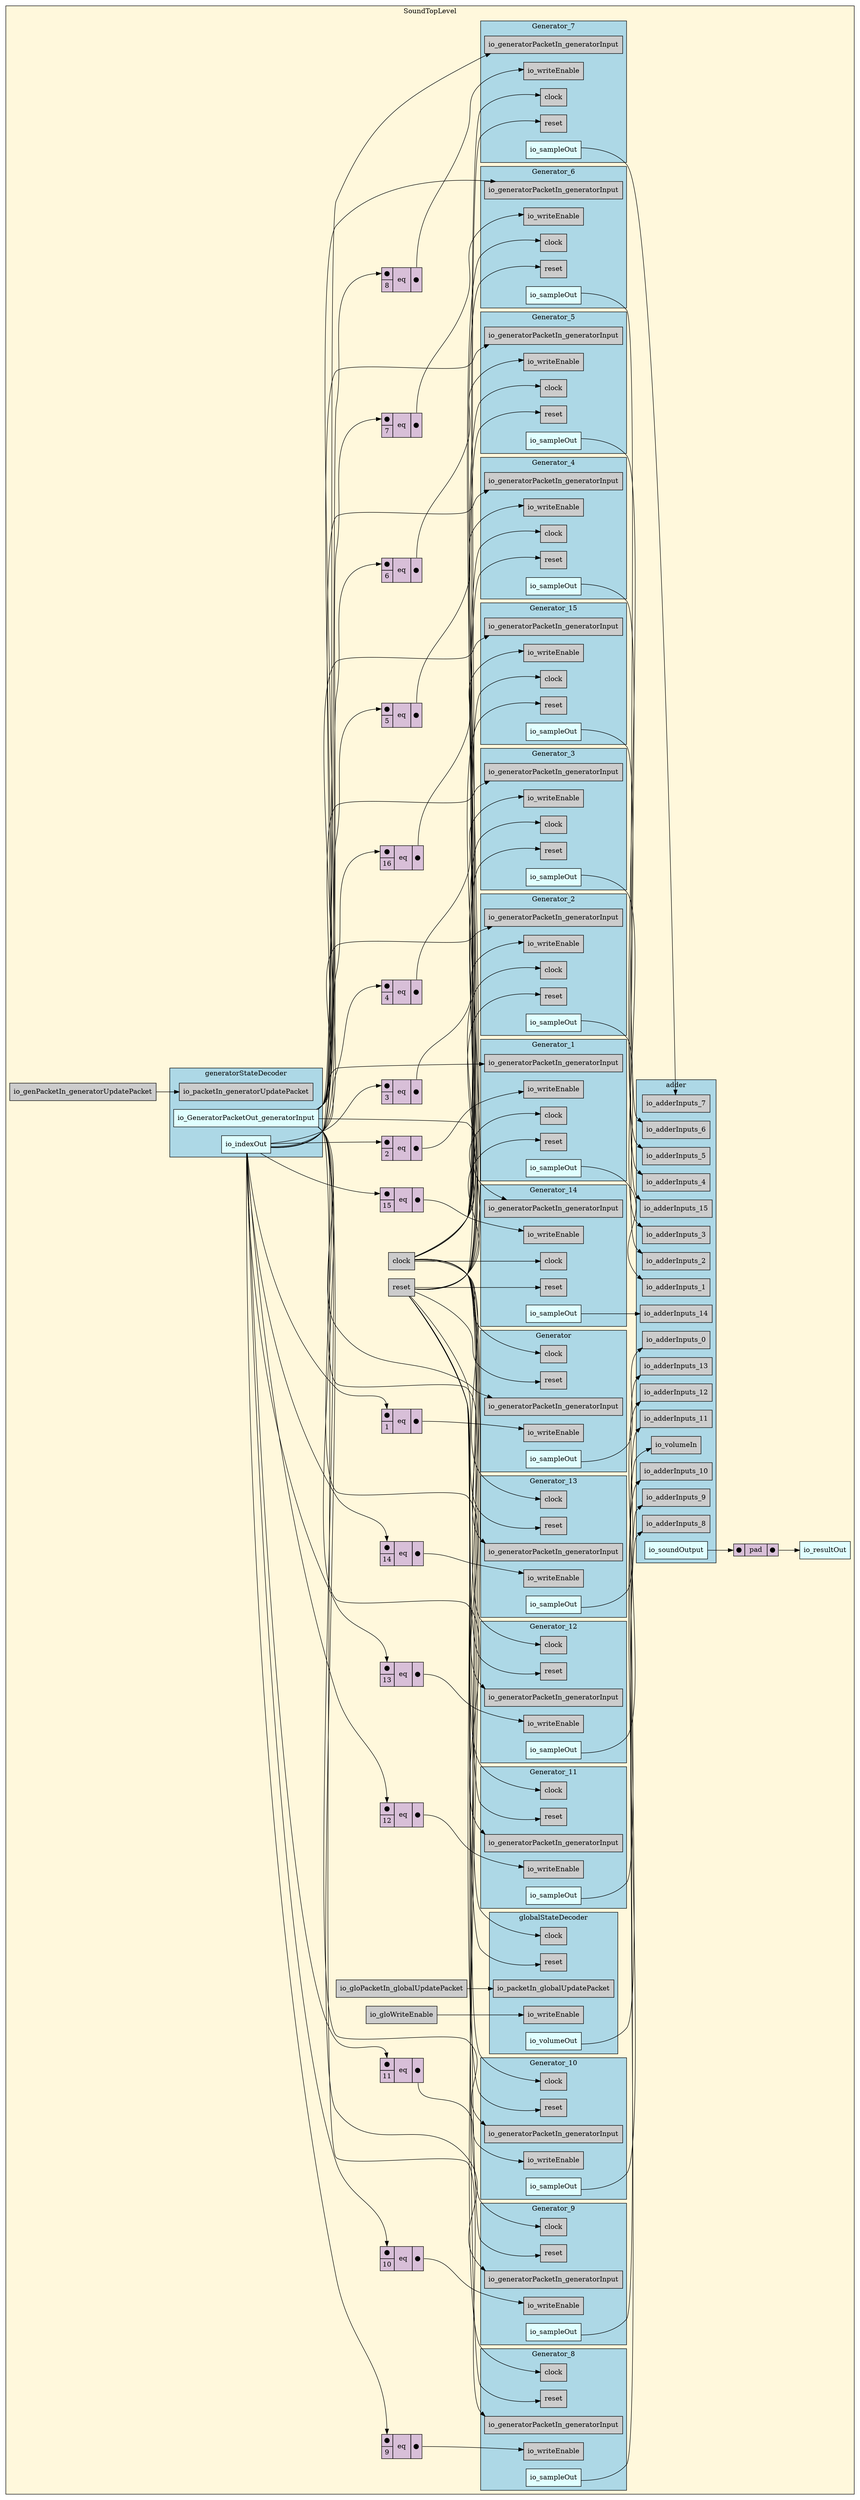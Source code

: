 digraph SoundTopLevel {
stylesheet = "styles.css"
rankdir="LR" 

subgraph cluster_SoundTopLevel {
  label="SoundTopLevel"
  URL=""
  bgcolor="#FFF8DC"
  cluster_SoundTopLevel_clock [shape = "rectangle" style="filled" fillcolor="#CCCCCC" label="clock" rank="0"]
     
cluster_SoundTopLevel_reset [shape = "rectangle" style="filled" fillcolor="#CCCCCC" label="reset" rank="0"]
     
cluster_SoundTopLevel_io_genPacketIn_generatorUpdatePacket [shape = "rectangle" style="filled" fillcolor="#CCCCCC" label="io_genPacketIn_generatorUpdatePacket" rank="0"]
     
cluster_SoundTopLevel_io_gloPacketIn_globalUpdatePacket [shape = "rectangle" style="filled" fillcolor="#CCCCCC" label="io_gloPacketIn_globalUpdatePacket" rank="0"]
     
cluster_SoundTopLevel_io_gloWriteEnable [shape = "rectangle" style="filled" fillcolor="#CCCCCC" label="io_gloWriteEnable" rank="0"]
     
cluster_SoundTopLevel_io_resultOut [shape = "rectangle" style="filled" fillcolor="#E0FFFF" label="io_resultOut" rank="1000"]
     

subgraph cluster_SoundTopLevel_globalStateDecoder {
  label="globalStateDecoder"
  URL="GlobalStateDecoder.dot.svg"
  bgcolor="#ADD8E6"
  cluster_SoundTopLevel_globalStateDecoder_clock [shape = "rectangle" style="filled" fillcolor="#CCCCCC" label="clock" rank="0"]
     
cluster_SoundTopLevel_globalStateDecoder_reset [shape = "rectangle" style="filled" fillcolor="#CCCCCC" label="reset" rank="0"]
     
cluster_SoundTopLevel_globalStateDecoder_io_packetIn_globalUpdatePacket [shape = "rectangle" style="filled" fillcolor="#CCCCCC" label="io_packetIn_globalUpdatePacket" rank="0"]
     
cluster_SoundTopLevel_globalStateDecoder_io_writeEnable [shape = "rectangle" style="filled" fillcolor="#CCCCCC" label="io_writeEnable" rank="0"]
     
cluster_SoundTopLevel_globalStateDecoder_io_volumeOut [shape = "rectangle" style="filled" fillcolor="#E0FFFF" label="io_volumeOut" rank="1000"]
     

  
  
  
}
     

subgraph cluster_SoundTopLevel_generatorStateDecoder {
  label="generatorStateDecoder"
  URL="GeneratorStateDecoder.dot.svg"
  bgcolor="#ADD8E6"
  cluster_SoundTopLevel_generatorStateDecoder_io_packetIn_generatorUpdatePacket [shape = "rectangle" style="filled" fillcolor="#CCCCCC" label="io_packetIn_generatorUpdatePacket" rank="0"]
     
cluster_SoundTopLevel_generatorStateDecoder_io_indexOut [shape = "rectangle" style="filled" fillcolor="#E0FFFF" label="io_indexOut" rank="1000"]
     
cluster_SoundTopLevel_generatorStateDecoder_io_GeneratorPacketOut_generatorInput [shape = "rectangle" style="filled" fillcolor="#E0FFFF" label="io_GeneratorPacketOut_generatorInput" rank="1000"]
     

  
  
  
}
     

subgraph cluster_SoundTopLevel_adder {
  label="adder"
  URL="Adder.dot.svg"
  bgcolor="#ADD8E6"
  cluster_SoundTopLevel_adder_io_adderInputs_0 [shape = "rectangle" style="filled" fillcolor="#CCCCCC" label="io_adderInputs_0" rank="0"]
     
cluster_SoundTopLevel_adder_io_adderInputs_1 [shape = "rectangle" style="filled" fillcolor="#CCCCCC" label="io_adderInputs_1" rank="0"]
     
cluster_SoundTopLevel_adder_io_adderInputs_2 [shape = "rectangle" style="filled" fillcolor="#CCCCCC" label="io_adderInputs_2" rank="0"]
     
cluster_SoundTopLevel_adder_io_adderInputs_3 [shape = "rectangle" style="filled" fillcolor="#CCCCCC" label="io_adderInputs_3" rank="0"]
     
cluster_SoundTopLevel_adder_io_adderInputs_4 [shape = "rectangle" style="filled" fillcolor="#CCCCCC" label="io_adderInputs_4" rank="0"]
     
cluster_SoundTopLevel_adder_io_adderInputs_5 [shape = "rectangle" style="filled" fillcolor="#CCCCCC" label="io_adderInputs_5" rank="0"]
     
cluster_SoundTopLevel_adder_io_adderInputs_6 [shape = "rectangle" style="filled" fillcolor="#CCCCCC" label="io_adderInputs_6" rank="0"]
     
cluster_SoundTopLevel_adder_io_adderInputs_7 [shape = "rectangle" style="filled" fillcolor="#CCCCCC" label="io_adderInputs_7" rank="0"]
     
cluster_SoundTopLevel_adder_io_adderInputs_8 [shape = "rectangle" style="filled" fillcolor="#CCCCCC" label="io_adderInputs_8" rank="0"]
     
cluster_SoundTopLevel_adder_io_adderInputs_9 [shape = "rectangle" style="filled" fillcolor="#CCCCCC" label="io_adderInputs_9" rank="0"]
     
cluster_SoundTopLevel_adder_io_adderInputs_10 [shape = "rectangle" style="filled" fillcolor="#CCCCCC" label="io_adderInputs_10" rank="0"]
     
cluster_SoundTopLevel_adder_io_adderInputs_11 [shape = "rectangle" style="filled" fillcolor="#CCCCCC" label="io_adderInputs_11" rank="0"]
     
cluster_SoundTopLevel_adder_io_adderInputs_12 [shape = "rectangle" style="filled" fillcolor="#CCCCCC" label="io_adderInputs_12" rank="0"]
     
cluster_SoundTopLevel_adder_io_adderInputs_13 [shape = "rectangle" style="filled" fillcolor="#CCCCCC" label="io_adderInputs_13" rank="0"]
     
cluster_SoundTopLevel_adder_io_adderInputs_14 [shape = "rectangle" style="filled" fillcolor="#CCCCCC" label="io_adderInputs_14" rank="0"]
     
cluster_SoundTopLevel_adder_io_adderInputs_15 [shape = "rectangle" style="filled" fillcolor="#CCCCCC" label="io_adderInputs_15" rank="0"]
     
cluster_SoundTopLevel_adder_io_volumeIn [shape = "rectangle" style="filled" fillcolor="#CCCCCC" label="io_volumeIn" rank="0"]
     
cluster_SoundTopLevel_adder_io_soundOutput [shape = "rectangle" style="filled" fillcolor="#E0FFFF" label="io_soundOutput" rank="1000"]
     

  
  
  
}
     

subgraph cluster_SoundTopLevel_Generator {
  label="Generator"
  URL="Generator.dot.svg"
  bgcolor="#ADD8E6"
  cluster_SoundTopLevel_Generator_clock [shape = "rectangle" style="filled" fillcolor="#CCCCCC" label="clock" rank="0"]
     
cluster_SoundTopLevel_Generator_reset [shape = "rectangle" style="filled" fillcolor="#CCCCCC" label="reset" rank="0"]
     
cluster_SoundTopLevel_Generator_io_generatorPacketIn_generatorInput [shape = "rectangle" style="filled" fillcolor="#CCCCCC" label="io_generatorPacketIn_generatorInput" rank="0"]
     
cluster_SoundTopLevel_Generator_io_writeEnable [shape = "rectangle" style="filled" fillcolor="#CCCCCC" label="io_writeEnable" rank="0"]
     
cluster_SoundTopLevel_Generator_io_sampleOut [shape = "rectangle" style="filled" fillcolor="#E0FFFF" label="io_sampleOut" rank="1000"]
     

  
  
  
}
     

subgraph cluster_SoundTopLevel_Generator_1 {
  label="Generator_1"
  URL="Generator.dot.svg"
  bgcolor="#ADD8E6"
  cluster_SoundTopLevel_Generator_1_clock [shape = "rectangle" style="filled" fillcolor="#CCCCCC" label="clock" rank="0"]
     
cluster_SoundTopLevel_Generator_1_reset [shape = "rectangle" style="filled" fillcolor="#CCCCCC" label="reset" rank="0"]
     
cluster_SoundTopLevel_Generator_1_io_generatorPacketIn_generatorInput [shape = "rectangle" style="filled" fillcolor="#CCCCCC" label="io_generatorPacketIn_generatorInput" rank="0"]
     
cluster_SoundTopLevel_Generator_1_io_writeEnable [shape = "rectangle" style="filled" fillcolor="#CCCCCC" label="io_writeEnable" rank="0"]
     
cluster_SoundTopLevel_Generator_1_io_sampleOut [shape = "rectangle" style="filled" fillcolor="#E0FFFF" label="io_sampleOut" rank="1000"]
     

  
  
  
}
     

subgraph cluster_SoundTopLevel_Generator_2 {
  label="Generator_2"
  URL="Generator.dot.svg"
  bgcolor="#ADD8E6"
  cluster_SoundTopLevel_Generator_2_clock [shape = "rectangle" style="filled" fillcolor="#CCCCCC" label="clock" rank="0"]
     
cluster_SoundTopLevel_Generator_2_reset [shape = "rectangle" style="filled" fillcolor="#CCCCCC" label="reset" rank="0"]
     
cluster_SoundTopLevel_Generator_2_io_generatorPacketIn_generatorInput [shape = "rectangle" style="filled" fillcolor="#CCCCCC" label="io_generatorPacketIn_generatorInput" rank="0"]
     
cluster_SoundTopLevel_Generator_2_io_writeEnable [shape = "rectangle" style="filled" fillcolor="#CCCCCC" label="io_writeEnable" rank="0"]
     
cluster_SoundTopLevel_Generator_2_io_sampleOut [shape = "rectangle" style="filled" fillcolor="#E0FFFF" label="io_sampleOut" rank="1000"]
     

  
  
  
}
     

subgraph cluster_SoundTopLevel_Generator_3 {
  label="Generator_3"
  URL="Generator.dot.svg"
  bgcolor="#ADD8E6"
  cluster_SoundTopLevel_Generator_3_clock [shape = "rectangle" style="filled" fillcolor="#CCCCCC" label="clock" rank="0"]
     
cluster_SoundTopLevel_Generator_3_reset [shape = "rectangle" style="filled" fillcolor="#CCCCCC" label="reset" rank="0"]
     
cluster_SoundTopLevel_Generator_3_io_generatorPacketIn_generatorInput [shape = "rectangle" style="filled" fillcolor="#CCCCCC" label="io_generatorPacketIn_generatorInput" rank="0"]
     
cluster_SoundTopLevel_Generator_3_io_writeEnable [shape = "rectangle" style="filled" fillcolor="#CCCCCC" label="io_writeEnable" rank="0"]
     
cluster_SoundTopLevel_Generator_3_io_sampleOut [shape = "rectangle" style="filled" fillcolor="#E0FFFF" label="io_sampleOut" rank="1000"]
     

  
  
  
}
     

subgraph cluster_SoundTopLevel_Generator_4 {
  label="Generator_4"
  URL="Generator.dot.svg"
  bgcolor="#ADD8E6"
  cluster_SoundTopLevel_Generator_4_clock [shape = "rectangle" style="filled" fillcolor="#CCCCCC" label="clock" rank="0"]
     
cluster_SoundTopLevel_Generator_4_reset [shape = "rectangle" style="filled" fillcolor="#CCCCCC" label="reset" rank="0"]
     
cluster_SoundTopLevel_Generator_4_io_generatorPacketIn_generatorInput [shape = "rectangle" style="filled" fillcolor="#CCCCCC" label="io_generatorPacketIn_generatorInput" rank="0"]
     
cluster_SoundTopLevel_Generator_4_io_writeEnable [shape = "rectangle" style="filled" fillcolor="#CCCCCC" label="io_writeEnable" rank="0"]
     
cluster_SoundTopLevel_Generator_4_io_sampleOut [shape = "rectangle" style="filled" fillcolor="#E0FFFF" label="io_sampleOut" rank="1000"]
     

  
  
  
}
     

subgraph cluster_SoundTopLevel_Generator_5 {
  label="Generator_5"
  URL="Generator.dot.svg"
  bgcolor="#ADD8E6"
  cluster_SoundTopLevel_Generator_5_clock [shape = "rectangle" style="filled" fillcolor="#CCCCCC" label="clock" rank="0"]
     
cluster_SoundTopLevel_Generator_5_reset [shape = "rectangle" style="filled" fillcolor="#CCCCCC" label="reset" rank="0"]
     
cluster_SoundTopLevel_Generator_5_io_generatorPacketIn_generatorInput [shape = "rectangle" style="filled" fillcolor="#CCCCCC" label="io_generatorPacketIn_generatorInput" rank="0"]
     
cluster_SoundTopLevel_Generator_5_io_writeEnable [shape = "rectangle" style="filled" fillcolor="#CCCCCC" label="io_writeEnable" rank="0"]
     
cluster_SoundTopLevel_Generator_5_io_sampleOut [shape = "rectangle" style="filled" fillcolor="#E0FFFF" label="io_sampleOut" rank="1000"]
     

  
  
  
}
     

subgraph cluster_SoundTopLevel_Generator_6 {
  label="Generator_6"
  URL="Generator.dot.svg"
  bgcolor="#ADD8E6"
  cluster_SoundTopLevel_Generator_6_clock [shape = "rectangle" style="filled" fillcolor="#CCCCCC" label="clock" rank="0"]
     
cluster_SoundTopLevel_Generator_6_reset [shape = "rectangle" style="filled" fillcolor="#CCCCCC" label="reset" rank="0"]
     
cluster_SoundTopLevel_Generator_6_io_generatorPacketIn_generatorInput [shape = "rectangle" style="filled" fillcolor="#CCCCCC" label="io_generatorPacketIn_generatorInput" rank="0"]
     
cluster_SoundTopLevel_Generator_6_io_writeEnable [shape = "rectangle" style="filled" fillcolor="#CCCCCC" label="io_writeEnable" rank="0"]
     
cluster_SoundTopLevel_Generator_6_io_sampleOut [shape = "rectangle" style="filled" fillcolor="#E0FFFF" label="io_sampleOut" rank="1000"]
     

  
  
  
}
     

subgraph cluster_SoundTopLevel_Generator_7 {
  label="Generator_7"
  URL="Generator.dot.svg"
  bgcolor="#ADD8E6"
  cluster_SoundTopLevel_Generator_7_clock [shape = "rectangle" style="filled" fillcolor="#CCCCCC" label="clock" rank="0"]
     
cluster_SoundTopLevel_Generator_7_reset [shape = "rectangle" style="filled" fillcolor="#CCCCCC" label="reset" rank="0"]
     
cluster_SoundTopLevel_Generator_7_io_generatorPacketIn_generatorInput [shape = "rectangle" style="filled" fillcolor="#CCCCCC" label="io_generatorPacketIn_generatorInput" rank="0"]
     
cluster_SoundTopLevel_Generator_7_io_writeEnable [shape = "rectangle" style="filled" fillcolor="#CCCCCC" label="io_writeEnable" rank="0"]
     
cluster_SoundTopLevel_Generator_7_io_sampleOut [shape = "rectangle" style="filled" fillcolor="#E0FFFF" label="io_sampleOut" rank="1000"]
     

  
  
  
}
     

subgraph cluster_SoundTopLevel_Generator_8 {
  label="Generator_8"
  URL="Generator.dot.svg"
  bgcolor="#ADD8E6"
  cluster_SoundTopLevel_Generator_8_clock [shape = "rectangle" style="filled" fillcolor="#CCCCCC" label="clock" rank="0"]
     
cluster_SoundTopLevel_Generator_8_reset [shape = "rectangle" style="filled" fillcolor="#CCCCCC" label="reset" rank="0"]
     
cluster_SoundTopLevel_Generator_8_io_generatorPacketIn_generatorInput [shape = "rectangle" style="filled" fillcolor="#CCCCCC" label="io_generatorPacketIn_generatorInput" rank="0"]
     
cluster_SoundTopLevel_Generator_8_io_writeEnable [shape = "rectangle" style="filled" fillcolor="#CCCCCC" label="io_writeEnable" rank="0"]
     
cluster_SoundTopLevel_Generator_8_io_sampleOut [shape = "rectangle" style="filled" fillcolor="#E0FFFF" label="io_sampleOut" rank="1000"]
     

  
  
  
}
     

subgraph cluster_SoundTopLevel_Generator_9 {
  label="Generator_9"
  URL="Generator.dot.svg"
  bgcolor="#ADD8E6"
  cluster_SoundTopLevel_Generator_9_clock [shape = "rectangle" style="filled" fillcolor="#CCCCCC" label="clock" rank="0"]
     
cluster_SoundTopLevel_Generator_9_reset [shape = "rectangle" style="filled" fillcolor="#CCCCCC" label="reset" rank="0"]
     
cluster_SoundTopLevel_Generator_9_io_generatorPacketIn_generatorInput [shape = "rectangle" style="filled" fillcolor="#CCCCCC" label="io_generatorPacketIn_generatorInput" rank="0"]
     
cluster_SoundTopLevel_Generator_9_io_writeEnable [shape = "rectangle" style="filled" fillcolor="#CCCCCC" label="io_writeEnable" rank="0"]
     
cluster_SoundTopLevel_Generator_9_io_sampleOut [shape = "rectangle" style="filled" fillcolor="#E0FFFF" label="io_sampleOut" rank="1000"]
     

  
  
  
}
     

subgraph cluster_SoundTopLevel_Generator_10 {
  label="Generator_10"
  URL="Generator.dot.svg"
  bgcolor="#ADD8E6"
  cluster_SoundTopLevel_Generator_10_clock [shape = "rectangle" style="filled" fillcolor="#CCCCCC" label="clock" rank="0"]
     
cluster_SoundTopLevel_Generator_10_reset [shape = "rectangle" style="filled" fillcolor="#CCCCCC" label="reset" rank="0"]
     
cluster_SoundTopLevel_Generator_10_io_generatorPacketIn_generatorInput [shape = "rectangle" style="filled" fillcolor="#CCCCCC" label="io_generatorPacketIn_generatorInput" rank="0"]
     
cluster_SoundTopLevel_Generator_10_io_writeEnable [shape = "rectangle" style="filled" fillcolor="#CCCCCC" label="io_writeEnable" rank="0"]
     
cluster_SoundTopLevel_Generator_10_io_sampleOut [shape = "rectangle" style="filled" fillcolor="#E0FFFF" label="io_sampleOut" rank="1000"]
     

  
  
  
}
     

subgraph cluster_SoundTopLevel_Generator_11 {
  label="Generator_11"
  URL="Generator.dot.svg"
  bgcolor="#ADD8E6"
  cluster_SoundTopLevel_Generator_11_clock [shape = "rectangle" style="filled" fillcolor="#CCCCCC" label="clock" rank="0"]
     
cluster_SoundTopLevel_Generator_11_reset [shape = "rectangle" style="filled" fillcolor="#CCCCCC" label="reset" rank="0"]
     
cluster_SoundTopLevel_Generator_11_io_generatorPacketIn_generatorInput [shape = "rectangle" style="filled" fillcolor="#CCCCCC" label="io_generatorPacketIn_generatorInput" rank="0"]
     
cluster_SoundTopLevel_Generator_11_io_writeEnable [shape = "rectangle" style="filled" fillcolor="#CCCCCC" label="io_writeEnable" rank="0"]
     
cluster_SoundTopLevel_Generator_11_io_sampleOut [shape = "rectangle" style="filled" fillcolor="#E0FFFF" label="io_sampleOut" rank="1000"]
     

  
  
  
}
     

subgraph cluster_SoundTopLevel_Generator_12 {
  label="Generator_12"
  URL="Generator.dot.svg"
  bgcolor="#ADD8E6"
  cluster_SoundTopLevel_Generator_12_clock [shape = "rectangle" style="filled" fillcolor="#CCCCCC" label="clock" rank="0"]
     
cluster_SoundTopLevel_Generator_12_reset [shape = "rectangle" style="filled" fillcolor="#CCCCCC" label="reset" rank="0"]
     
cluster_SoundTopLevel_Generator_12_io_generatorPacketIn_generatorInput [shape = "rectangle" style="filled" fillcolor="#CCCCCC" label="io_generatorPacketIn_generatorInput" rank="0"]
     
cluster_SoundTopLevel_Generator_12_io_writeEnable [shape = "rectangle" style="filled" fillcolor="#CCCCCC" label="io_writeEnable" rank="0"]
     
cluster_SoundTopLevel_Generator_12_io_sampleOut [shape = "rectangle" style="filled" fillcolor="#E0FFFF" label="io_sampleOut" rank="1000"]
     

  
  
  
}
     

subgraph cluster_SoundTopLevel_Generator_13 {
  label="Generator_13"
  URL="Generator.dot.svg"
  bgcolor="#ADD8E6"
  cluster_SoundTopLevel_Generator_13_clock [shape = "rectangle" style="filled" fillcolor="#CCCCCC" label="clock" rank="0"]
     
cluster_SoundTopLevel_Generator_13_reset [shape = "rectangle" style="filled" fillcolor="#CCCCCC" label="reset" rank="0"]
     
cluster_SoundTopLevel_Generator_13_io_generatorPacketIn_generatorInput [shape = "rectangle" style="filled" fillcolor="#CCCCCC" label="io_generatorPacketIn_generatorInput" rank="0"]
     
cluster_SoundTopLevel_Generator_13_io_writeEnable [shape = "rectangle" style="filled" fillcolor="#CCCCCC" label="io_writeEnable" rank="0"]
     
cluster_SoundTopLevel_Generator_13_io_sampleOut [shape = "rectangle" style="filled" fillcolor="#E0FFFF" label="io_sampleOut" rank="1000"]
     

  
  
  
}
     

subgraph cluster_SoundTopLevel_Generator_14 {
  label="Generator_14"
  URL="Generator.dot.svg"
  bgcolor="#ADD8E6"
  cluster_SoundTopLevel_Generator_14_clock [shape = "rectangle" style="filled" fillcolor="#CCCCCC" label="clock" rank="0"]
     
cluster_SoundTopLevel_Generator_14_reset [shape = "rectangle" style="filled" fillcolor="#CCCCCC" label="reset" rank="0"]
     
cluster_SoundTopLevel_Generator_14_io_generatorPacketIn_generatorInput [shape = "rectangle" style="filled" fillcolor="#CCCCCC" label="io_generatorPacketIn_generatorInput" rank="0"]
     
cluster_SoundTopLevel_Generator_14_io_writeEnable [shape = "rectangle" style="filled" fillcolor="#CCCCCC" label="io_writeEnable" rank="0"]
     
cluster_SoundTopLevel_Generator_14_io_sampleOut [shape = "rectangle" style="filled" fillcolor="#E0FFFF" label="io_sampleOut" rank="1000"]
     

  
  
  
}
     

subgraph cluster_SoundTopLevel_Generator_15 {
  label="Generator_15"
  URL="Generator.dot.svg"
  bgcolor="#ADD8E6"
  cluster_SoundTopLevel_Generator_15_clock [shape = "rectangle" style="filled" fillcolor="#CCCCCC" label="clock" rank="0"]
     
cluster_SoundTopLevel_Generator_15_reset [shape = "rectangle" style="filled" fillcolor="#CCCCCC" label="reset" rank="0"]
     
cluster_SoundTopLevel_Generator_15_io_generatorPacketIn_generatorInput [shape = "rectangle" style="filled" fillcolor="#CCCCCC" label="io_generatorPacketIn_generatorInput" rank="0"]
     
cluster_SoundTopLevel_Generator_15_io_writeEnable [shape = "rectangle" style="filled" fillcolor="#CCCCCC" label="io_writeEnable" rank="0"]
     
cluster_SoundTopLevel_Generator_15_io_sampleOut [shape = "rectangle" style="filled" fillcolor="#E0FFFF" label="io_sampleOut" rank="1000"]
     

  
  
  
}
     

op_pad_1132 [shape = "plaintext" label=<
<TABLE BORDER="0" CELLBORDER="1" CELLSPACING="0" CELLPADDING="4" BGCOLOR="#D8BFD8">
  <TR>
    <TD PORT="in1">&#x25cf;</TD>
    <TD > pad </TD>
    <TD PORT="out">&#x25cf;</TD>
  </TR>
</TABLE>>];
       

op_eq_1133 [shape = "plaintext" label=<
<TABLE BORDER="0" CELLBORDER="1" CELLSPACING="0" CELLPADDING="4" BGCOLOR="#D8BFD8">
  <TR>
    <TD PORT="in1">&#x25cf;</TD>
    <TD ROWSPAN="2" > eq </TD>
    <TD ROWSPAN="2" PORT="out">&#x25cf;</TD>
  </TR>
  <TR>
    <TD PORT="in2">1</TD>
  </TR>
</TABLE>>];
       

op_eq_1134 [shape = "plaintext" label=<
<TABLE BORDER="0" CELLBORDER="1" CELLSPACING="0" CELLPADDING="4" BGCOLOR="#D8BFD8">
  <TR>
    <TD PORT="in1">&#x25cf;</TD>
    <TD ROWSPAN="2" > eq </TD>
    <TD ROWSPAN="2" PORT="out">&#x25cf;</TD>
  </TR>
  <TR>
    <TD PORT="in2">2</TD>
  </TR>
</TABLE>>];
       

op_eq_1135 [shape = "plaintext" label=<
<TABLE BORDER="0" CELLBORDER="1" CELLSPACING="0" CELLPADDING="4" BGCOLOR="#D8BFD8">
  <TR>
    <TD PORT="in1">&#x25cf;</TD>
    <TD ROWSPAN="2" > eq </TD>
    <TD ROWSPAN="2" PORT="out">&#x25cf;</TD>
  </TR>
  <TR>
    <TD PORT="in2">3</TD>
  </TR>
</TABLE>>];
       

op_eq_1136 [shape = "plaintext" label=<
<TABLE BORDER="0" CELLBORDER="1" CELLSPACING="0" CELLPADDING="4" BGCOLOR="#D8BFD8">
  <TR>
    <TD PORT="in1">&#x25cf;</TD>
    <TD ROWSPAN="2" > eq </TD>
    <TD ROWSPAN="2" PORT="out">&#x25cf;</TD>
  </TR>
  <TR>
    <TD PORT="in2">4</TD>
  </TR>
</TABLE>>];
       

op_eq_1137 [shape = "plaintext" label=<
<TABLE BORDER="0" CELLBORDER="1" CELLSPACING="0" CELLPADDING="4" BGCOLOR="#D8BFD8">
  <TR>
    <TD PORT="in1">&#x25cf;</TD>
    <TD ROWSPAN="2" > eq </TD>
    <TD ROWSPAN="2" PORT="out">&#x25cf;</TD>
  </TR>
  <TR>
    <TD PORT="in2">5</TD>
  </TR>
</TABLE>>];
       

op_eq_1138 [shape = "plaintext" label=<
<TABLE BORDER="0" CELLBORDER="1" CELLSPACING="0" CELLPADDING="4" BGCOLOR="#D8BFD8">
  <TR>
    <TD PORT="in1">&#x25cf;</TD>
    <TD ROWSPAN="2" > eq </TD>
    <TD ROWSPAN="2" PORT="out">&#x25cf;</TD>
  </TR>
  <TR>
    <TD PORT="in2">6</TD>
  </TR>
</TABLE>>];
       

op_eq_1139 [shape = "plaintext" label=<
<TABLE BORDER="0" CELLBORDER="1" CELLSPACING="0" CELLPADDING="4" BGCOLOR="#D8BFD8">
  <TR>
    <TD PORT="in1">&#x25cf;</TD>
    <TD ROWSPAN="2" > eq </TD>
    <TD ROWSPAN="2" PORT="out">&#x25cf;</TD>
  </TR>
  <TR>
    <TD PORT="in2">7</TD>
  </TR>
</TABLE>>];
       

op_eq_1140 [shape = "plaintext" label=<
<TABLE BORDER="0" CELLBORDER="1" CELLSPACING="0" CELLPADDING="4" BGCOLOR="#D8BFD8">
  <TR>
    <TD PORT="in1">&#x25cf;</TD>
    <TD ROWSPAN="2" > eq </TD>
    <TD ROWSPAN="2" PORT="out">&#x25cf;</TD>
  </TR>
  <TR>
    <TD PORT="in2">8</TD>
  </TR>
</TABLE>>];
       

op_eq_1141 [shape = "plaintext" label=<
<TABLE BORDER="0" CELLBORDER="1" CELLSPACING="0" CELLPADDING="4" BGCOLOR="#D8BFD8">
  <TR>
    <TD PORT="in1">&#x25cf;</TD>
    <TD ROWSPAN="2" > eq </TD>
    <TD ROWSPAN="2" PORT="out">&#x25cf;</TD>
  </TR>
  <TR>
    <TD PORT="in2">9</TD>
  </TR>
</TABLE>>];
       

op_eq_1142 [shape = "plaintext" label=<
<TABLE BORDER="0" CELLBORDER="1" CELLSPACING="0" CELLPADDING="4" BGCOLOR="#D8BFD8">
  <TR>
    <TD PORT="in1">&#x25cf;</TD>
    <TD ROWSPAN="2" > eq </TD>
    <TD ROWSPAN="2" PORT="out">&#x25cf;</TD>
  </TR>
  <TR>
    <TD PORT="in2">10</TD>
  </TR>
</TABLE>>];
       

op_eq_1143 [shape = "plaintext" label=<
<TABLE BORDER="0" CELLBORDER="1" CELLSPACING="0" CELLPADDING="4" BGCOLOR="#D8BFD8">
  <TR>
    <TD PORT="in1">&#x25cf;</TD>
    <TD ROWSPAN="2" > eq </TD>
    <TD ROWSPAN="2" PORT="out">&#x25cf;</TD>
  </TR>
  <TR>
    <TD PORT="in2">11</TD>
  </TR>
</TABLE>>];
       

op_eq_1144 [shape = "plaintext" label=<
<TABLE BORDER="0" CELLBORDER="1" CELLSPACING="0" CELLPADDING="4" BGCOLOR="#D8BFD8">
  <TR>
    <TD PORT="in1">&#x25cf;</TD>
    <TD ROWSPAN="2" > eq </TD>
    <TD ROWSPAN="2" PORT="out">&#x25cf;</TD>
  </TR>
  <TR>
    <TD PORT="in2">12</TD>
  </TR>
</TABLE>>];
       

op_eq_1145 [shape = "plaintext" label=<
<TABLE BORDER="0" CELLBORDER="1" CELLSPACING="0" CELLPADDING="4" BGCOLOR="#D8BFD8">
  <TR>
    <TD PORT="in1">&#x25cf;</TD>
    <TD ROWSPAN="2" > eq </TD>
    <TD ROWSPAN="2" PORT="out">&#x25cf;</TD>
  </TR>
  <TR>
    <TD PORT="in2">13</TD>
  </TR>
</TABLE>>];
       

op_eq_1146 [shape = "plaintext" label=<
<TABLE BORDER="0" CELLBORDER="1" CELLSPACING="0" CELLPADDING="4" BGCOLOR="#D8BFD8">
  <TR>
    <TD PORT="in1">&#x25cf;</TD>
    <TD ROWSPAN="2" > eq </TD>
    <TD ROWSPAN="2" PORT="out">&#x25cf;</TD>
  </TR>
  <TR>
    <TD PORT="in2">14</TD>
  </TR>
</TABLE>>];
       

op_eq_1147 [shape = "plaintext" label=<
<TABLE BORDER="0" CELLBORDER="1" CELLSPACING="0" CELLPADDING="4" BGCOLOR="#D8BFD8">
  <TR>
    <TD PORT="in1">&#x25cf;</TD>
    <TD ROWSPAN="2" > eq </TD>
    <TD ROWSPAN="2" PORT="out">&#x25cf;</TD>
  </TR>
  <TR>
    <TD PORT="in2">15</TD>
  </TR>
</TABLE>>];
       

op_eq_1148 [shape = "plaintext" label=<
<TABLE BORDER="0" CELLBORDER="1" CELLSPACING="0" CELLPADDING="4" BGCOLOR="#D8BFD8">
  <TR>
    <TD PORT="in1">&#x25cf;</TD>
    <TD ROWSPAN="2" > eq </TD>
    <TD ROWSPAN="2" PORT="out">&#x25cf;</TD>
  </TR>
  <TR>
    <TD PORT="in2">16</TD>
  </TR>
</TABLE>>];
       

  cluster_SoundTopLevel_Generator_1_io_sampleOut -> cluster_SoundTopLevel_adder_io_adderInputs_1
  cluster_SoundTopLevel_reset -> cluster_SoundTopLevel_Generator_11_reset
  cluster_SoundTopLevel_clock -> cluster_SoundTopLevel_Generator_clock
  cluster_SoundTopLevel_generatorStateDecoder_io_indexOut -> op_eq_1136:in1
  cluster_SoundTopLevel_reset -> cluster_SoundTopLevel_Generator_8_reset
  cluster_SoundTopLevel_clock -> cluster_SoundTopLevel_Generator_3_clock
  cluster_SoundTopLevel_reset -> cluster_SoundTopLevel_Generator_14_reset
  cluster_SoundTopLevel_generatorStateDecoder_io_GeneratorPacketOut_generatorInput -> cluster_SoundTopLevel_Generator_4_io_generatorPacketIn_generatorInput
  cluster_SoundTopLevel_generatorStateDecoder_io_GeneratorPacketOut_generatorInput -> cluster_SoundTopLevel_Generator_5_io_generatorPacketIn_generatorInput
  cluster_SoundTopLevel_generatorStateDecoder_io_GeneratorPacketOut_generatorInput -> cluster_SoundTopLevel_Generator_7_io_generatorPacketIn_generatorInput
  cluster_SoundTopLevel_Generator_13_io_sampleOut -> cluster_SoundTopLevel_adder_io_adderInputs_13
  cluster_SoundTopLevel_generatorStateDecoder_io_GeneratorPacketOut_generatorInput -> cluster_SoundTopLevel_Generator_6_io_generatorPacketIn_generatorInput
  cluster_SoundTopLevel_reset -> cluster_SoundTopLevel_Generator_1_reset
  cluster_SoundTopLevel_clock -> cluster_SoundTopLevel_Generator_6_clock
  cluster_SoundTopLevel_Generator_9_io_sampleOut -> cluster_SoundTopLevel_adder_io_adderInputs_9
  cluster_SoundTopLevel_generatorStateDecoder_io_indexOut -> op_eq_1142:in1
  cluster_SoundTopLevel_reset -> cluster_SoundTopLevel_Generator_4_reset
  cluster_SoundTopLevel_io_gloWriteEnable -> cluster_SoundTopLevel_globalStateDecoder_io_writeEnable
  op_eq_1139:out -> cluster_SoundTopLevel_Generator_6_io_writeEnable
  op_eq_1143:out -> cluster_SoundTopLevel_Generator_10_io_writeEnable
  op_eq_1133:out -> cluster_SoundTopLevel_Generator_io_writeEnable
  op_eq_1142:out -> cluster_SoundTopLevel_Generator_9_io_writeEnable
  cluster_SoundTopLevel_Generator_3_io_sampleOut -> cluster_SoundTopLevel_adder_io_adderInputs_3
  cluster_SoundTopLevel_reset -> cluster_SoundTopLevel_Generator_7_reset
  cluster_SoundTopLevel_generatorStateDecoder_io_indexOut -> op_eq_1146:in1
  op_eq_1135:out -> cluster_SoundTopLevel_Generator_2_io_writeEnable
  op_eq_1146:out -> cluster_SoundTopLevel_Generator_13_io_writeEnable
  cluster_SoundTopLevel_Generator_10_io_sampleOut -> cluster_SoundTopLevel_adder_io_adderInputs_10
  cluster_SoundTopLevel_io_genPacketIn_generatorUpdatePacket -> cluster_SoundTopLevel_generatorStateDecoder_io_packetIn_generatorUpdatePacket
  cluster_SoundTopLevel_generatorStateDecoder_io_GeneratorPacketOut_generatorInput -> cluster_SoundTopLevel_Generator_1_io_generatorPacketIn_generatorInput
  cluster_SoundTopLevel_Generator_6_io_sampleOut -> cluster_SoundTopLevel_adder_io_adderInputs_6
  cluster_SoundTopLevel_clock -> cluster_SoundTopLevel_Generator_12_clock
  cluster_SoundTopLevel_generatorStateDecoder_io_GeneratorPacketOut_generatorInput -> cluster_SoundTopLevel_Generator_3_io_generatorPacketIn_generatorInput
  cluster_SoundTopLevel_generatorStateDecoder_io_indexOut -> op_eq_1133:in1
  op_eq_1138:out -> cluster_SoundTopLevel_Generator_5_io_writeEnable
  cluster_SoundTopLevel_generatorStateDecoder_io_GeneratorPacketOut_generatorInput -> cluster_SoundTopLevel_Generator_2_io_generatorPacketIn_generatorInput
  cluster_SoundTopLevel_clock -> cluster_SoundTopLevel_Generator_9_clock
  cluster_SoundTopLevel_reset -> cluster_SoundTopLevel_Generator_10_reset
  cluster_SoundTopLevel_clock -> cluster_SoundTopLevel_Generator_15_clock
  cluster_SoundTopLevel_Generator_io_sampleOut -> cluster_SoundTopLevel_adder_io_adderInputs_0
  cluster_SoundTopLevel_generatorStateDecoder_io_indexOut -> op_eq_1137:in1
  cluster_SoundTopLevel_clock -> cluster_SoundTopLevel_globalStateDecoder_clock
  cluster_SoundTopLevel_clock -> cluster_SoundTopLevel_Generator_2_clock
  cluster_SoundTopLevel_io_gloPacketIn_globalUpdatePacket -> cluster_SoundTopLevel_globalStateDecoder_io_packetIn_globalUpdatePacket
  cluster_SoundTopLevel_reset -> cluster_SoundTopLevel_Generator_13_reset
  cluster_SoundTopLevel_generatorStateDecoder_io_indexOut -> op_eq_1143:in1
  cluster_SoundTopLevel_Generator_12_io_sampleOut -> cluster_SoundTopLevel_adder_io_adderInputs_12
  cluster_SoundTopLevel_generatorStateDecoder_io_indexOut -> op_eq_1138:in1
  op_pad_1132:out -> cluster_SoundTopLevel_io_resultOut
  cluster_SoundTopLevel_clock -> cluster_SoundTopLevel_Generator_5_clock
  cluster_SoundTopLevel_clock -> cluster_SoundTopLevel_Generator_11_clock
  cluster_SoundTopLevel_generatorStateDecoder_io_GeneratorPacketOut_generatorInput -> cluster_SoundTopLevel_Generator_14_io_generatorPacketIn_generatorInput
  op_eq_1141:out -> cluster_SoundTopLevel_Generator_8_io_writeEnable
  cluster_SoundTopLevel_Generator_8_io_sampleOut -> cluster_SoundTopLevel_adder_io_adderInputs_8
  op_eq_1145:out -> cluster_SoundTopLevel_Generator_12_io_writeEnable
  cluster_SoundTopLevel_generatorStateDecoder_io_GeneratorPacketOut_generatorInput -> cluster_SoundTopLevel_Generator_15_io_generatorPacketIn_generatorInput
  cluster_SoundTopLevel_generatorStateDecoder_io_GeneratorPacketOut_generatorInput -> cluster_SoundTopLevel_Generator_13_io_generatorPacketIn_generatorInput
  cluster_SoundTopLevel_generatorStateDecoder_io_indexOut -> op_eq_1147:in1
  op_eq_1134:out -> cluster_SoundTopLevel_Generator_1_io_writeEnable
  cluster_SoundTopLevel_reset -> cluster_SoundTopLevel_Generator_3_reset
  cluster_SoundTopLevel_Generator_15_io_sampleOut -> cluster_SoundTopLevel_adder_io_adderInputs_15
  cluster_SoundTopLevel_clock -> cluster_SoundTopLevel_Generator_8_clock
  cluster_SoundTopLevel_reset -> cluster_SoundTopLevel_Generator_reset
  cluster_SoundTopLevel_reset -> cluster_SoundTopLevel_Generator_6_reset
  op_eq_1137:out -> cluster_SoundTopLevel_Generator_4_io_writeEnable
  cluster_SoundTopLevel_reset -> cluster_SoundTopLevel_Generator_12_reset
  cluster_SoundTopLevel_generatorStateDecoder_io_indexOut -> op_eq_1134:in1
  op_eq_1148:out -> cluster_SoundTopLevel_Generator_15_io_writeEnable
  cluster_SoundTopLevel_generatorStateDecoder_io_GeneratorPacketOut_generatorInput -> cluster_SoundTopLevel_Generator_io_generatorPacketIn_generatorInput
  cluster_SoundTopLevel_Generator_2_io_sampleOut -> cluster_SoundTopLevel_adder_io_adderInputs_2
  cluster_SoundTopLevel_clock -> cluster_SoundTopLevel_Generator_1_clock
  cluster_SoundTopLevel_clock -> cluster_SoundTopLevel_Generator_4_clock
  cluster_SoundTopLevel_generatorStateDecoder_io_indexOut -> op_eq_1148:in1
  cluster_SoundTopLevel_reset -> cluster_SoundTopLevel_Generator_9_reset
  cluster_SoundTopLevel_Generator_5_io_sampleOut -> cluster_SoundTopLevel_adder_io_adderInputs_5
  cluster_SoundTopLevel_reset -> cluster_SoundTopLevel_Generator_2_reset
  cluster_SoundTopLevel_generatorStateDecoder_io_indexOut -> op_eq_1135:in1
  cluster_SoundTopLevel_globalStateDecoder_io_volumeOut -> cluster_SoundTopLevel_adder_io_volumeIn
  cluster_SoundTopLevel_generatorStateDecoder_io_GeneratorPacketOut_generatorInput -> cluster_SoundTopLevel_Generator_10_io_generatorPacketIn_generatorInput
  cluster_SoundTopLevel_generatorStateDecoder_io_GeneratorPacketOut_generatorInput -> cluster_SoundTopLevel_Generator_12_io_generatorPacketIn_generatorInput
  cluster_SoundTopLevel_generatorStateDecoder_io_indexOut -> op_eq_1140:in1
  cluster_SoundTopLevel_clock -> cluster_SoundTopLevel_Generator_14_clock
  cluster_SoundTopLevel_Generator_14_io_sampleOut -> cluster_SoundTopLevel_adder_io_adderInputs_14
  cluster_SoundTopLevel_generatorStateDecoder_io_GeneratorPacketOut_generatorInput -> cluster_SoundTopLevel_Generator_11_io_generatorPacketIn_generatorInput
  cluster_SoundTopLevel_generatorStateDecoder_io_indexOut -> op_eq_1139:in1
  cluster_SoundTopLevel_reset -> cluster_SoundTopLevel_Generator_5_reset
  cluster_SoundTopLevel_generatorStateDecoder_io_indexOut -> op_eq_1144:in1
  cluster_SoundTopLevel_reset -> cluster_SoundTopLevel_Generator_15_reset
  cluster_SoundTopLevel_reset -> cluster_SoundTopLevel_globalStateDecoder_reset
  cluster_SoundTopLevel_clock -> cluster_SoundTopLevel_Generator_10_clock
  op_eq_1140:out -> cluster_SoundTopLevel_Generator_7_io_writeEnable
  cluster_SoundTopLevel_Generator_4_io_sampleOut -> cluster_SoundTopLevel_adder_io_adderInputs_4
  cluster_SoundTopLevel_Generator_11_io_sampleOut -> cluster_SoundTopLevel_adder_io_adderInputs_11
  cluster_SoundTopLevel_generatorStateDecoder_io_indexOut -> op_eq_1141:in1
  op_eq_1144:out -> cluster_SoundTopLevel_Generator_11_io_writeEnable
  cluster_SoundTopLevel_generatorStateDecoder_io_GeneratorPacketOut_generatorInput -> cluster_SoundTopLevel_Generator_8_io_generatorPacketIn_generatorInput
  op_eq_1136:out -> cluster_SoundTopLevel_Generator_3_io_writeEnable
  cluster_SoundTopLevel_Generator_7_io_sampleOut -> cluster_SoundTopLevel_adder_io_adderInputs_7
  cluster_SoundTopLevel_clock -> cluster_SoundTopLevel_Generator_7_clock
  op_eq_1147:out -> cluster_SoundTopLevel_Generator_14_io_writeEnable
  cluster_SoundTopLevel_generatorStateDecoder_io_GeneratorPacketOut_generatorInput -> cluster_SoundTopLevel_Generator_9_io_generatorPacketIn_generatorInput
  cluster_SoundTopLevel_generatorStateDecoder_io_indexOut -> op_eq_1145:in1
  cluster_SoundTopLevel_adder_io_soundOutput -> op_pad_1132:in1
  cluster_SoundTopLevel_clock -> cluster_SoundTopLevel_Generator_13_clock
  
  
}
     
}
